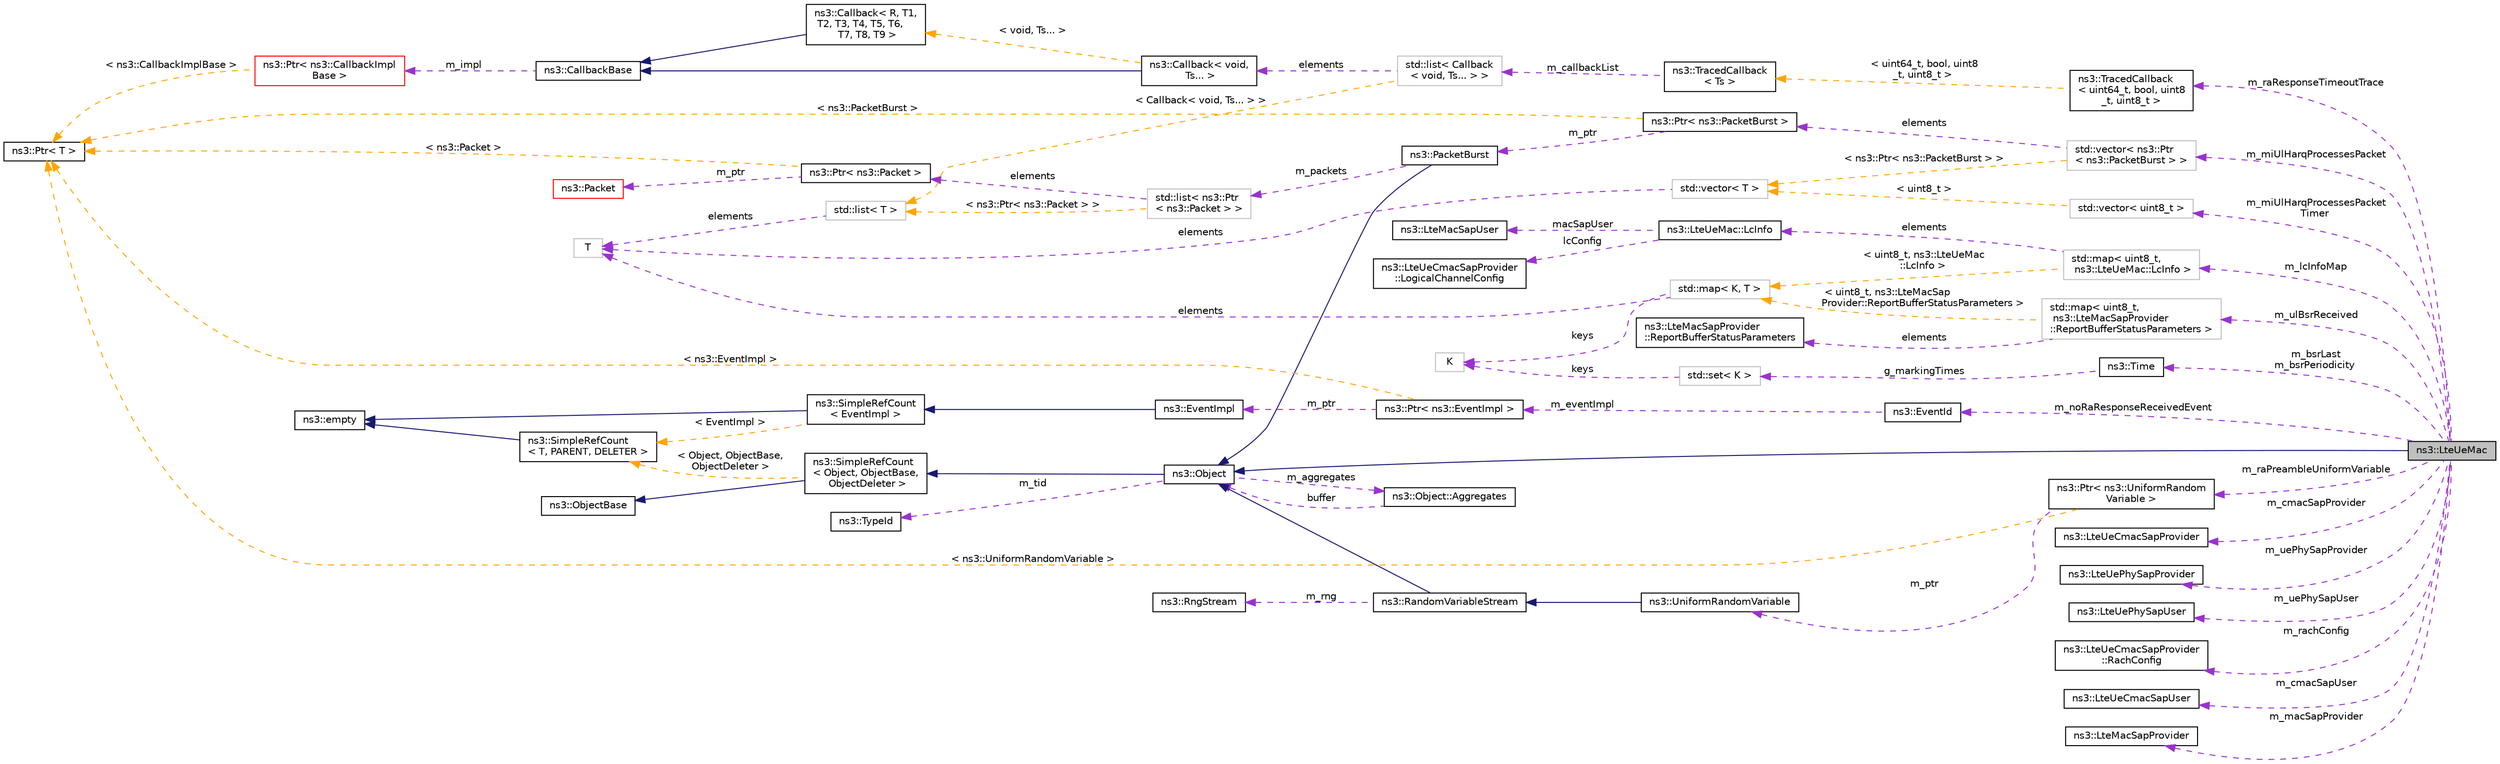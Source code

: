 digraph "ns3::LteUeMac"
{
 // LATEX_PDF_SIZE
  edge [fontname="Helvetica",fontsize="10",labelfontname="Helvetica",labelfontsize="10"];
  node [fontname="Helvetica",fontsize="10",shape=record];
  rankdir="LR";
  Node1 [label="ns3::LteUeMac",height=0.2,width=0.4,color="black", fillcolor="grey75", style="filled", fontcolor="black",tooltip=" "];
  Node2 -> Node1 [dir="back",color="midnightblue",fontsize="10",style="solid",fontname="Helvetica"];
  Node2 [label="ns3::Object",height=0.2,width=0.4,color="black", fillcolor="white", style="filled",URL="$classns3_1_1_object.html",tooltip="A base class which provides memory management and object aggregation."];
  Node3 -> Node2 [dir="back",color="midnightblue",fontsize="10",style="solid",fontname="Helvetica"];
  Node3 [label="ns3::SimpleRefCount\l\< Object, ObjectBase,\l ObjectDeleter \>",height=0.2,width=0.4,color="black", fillcolor="white", style="filled",URL="$classns3_1_1_simple_ref_count.html",tooltip=" "];
  Node4 -> Node3 [dir="back",color="midnightblue",fontsize="10",style="solid",fontname="Helvetica"];
  Node4 [label="ns3::ObjectBase",height=0.2,width=0.4,color="black", fillcolor="white", style="filled",URL="$classns3_1_1_object_base.html",tooltip="Anchor the ns-3 type and attribute system."];
  Node5 -> Node3 [dir="back",color="orange",fontsize="10",style="dashed",label=" \< Object, ObjectBase,\l ObjectDeleter \>" ,fontname="Helvetica"];
  Node5 [label="ns3::SimpleRefCount\l\< T, PARENT, DELETER \>",height=0.2,width=0.4,color="black", fillcolor="white", style="filled",URL="$classns3_1_1_simple_ref_count.html",tooltip="A template-based reference counting class."];
  Node6 -> Node5 [dir="back",color="midnightblue",fontsize="10",style="solid",fontname="Helvetica"];
  Node6 [label="ns3::empty",height=0.2,width=0.4,color="black", fillcolor="white", style="filled",URL="$classns3_1_1empty.html",tooltip="make Callback use a separate empty type"];
  Node7 -> Node2 [dir="back",color="darkorchid3",fontsize="10",style="dashed",label=" m_tid" ,fontname="Helvetica"];
  Node7 [label="ns3::TypeId",height=0.2,width=0.4,color="black", fillcolor="white", style="filled",URL="$classns3_1_1_type_id.html",tooltip="a unique identifier for an interface."];
  Node8 -> Node2 [dir="back",color="darkorchid3",fontsize="10",style="dashed",label=" m_aggregates" ,fontname="Helvetica"];
  Node8 [label="ns3::Object::Aggregates",height=0.2,width=0.4,color="black", fillcolor="white", style="filled",URL="$structns3_1_1_object_1_1_aggregates.html",tooltip="The list of Objects aggregated to this one."];
  Node2 -> Node8 [dir="back",color="darkorchid3",fontsize="10",style="dashed",label=" buffer" ,fontname="Helvetica"];
  Node9 -> Node1 [dir="back",color="darkorchid3",fontsize="10",style="dashed",label=" m_miUlHarqProcessesPacket\lTimer" ,fontname="Helvetica"];
  Node9 [label="std::vector\< uint8_t \>",height=0.2,width=0.4,color="grey75", fillcolor="white", style="filled",tooltip=" "];
  Node10 -> Node9 [dir="back",color="orange",fontsize="10",style="dashed",label=" \< uint8_t \>" ,fontname="Helvetica"];
  Node10 [label="std::vector\< T \>",height=0.2,width=0.4,color="grey75", fillcolor="white", style="filled",tooltip=" "];
  Node11 -> Node10 [dir="back",color="darkorchid3",fontsize="10",style="dashed",label=" elements" ,fontname="Helvetica"];
  Node11 [label="T",height=0.2,width=0.4,color="grey75", fillcolor="white", style="filled",tooltip=" "];
  Node12 -> Node1 [dir="back",color="darkorchid3",fontsize="10",style="dashed",label=" m_cmacSapProvider" ,fontname="Helvetica"];
  Node12 [label="ns3::LteUeCmacSapProvider",height=0.2,width=0.4,color="black", fillcolor="white", style="filled",URL="$classns3_1_1_lte_ue_cmac_sap_provider.html",tooltip="Service Access Point (SAP) offered by the UE MAC to the UE RRC."];
  Node13 -> Node1 [dir="back",color="darkorchid3",fontsize="10",style="dashed",label=" m_lcInfoMap" ,fontname="Helvetica"];
  Node13 [label="std::map\< uint8_t,\l ns3::LteUeMac::LcInfo \>",height=0.2,width=0.4,color="grey75", fillcolor="white", style="filled",tooltip=" "];
  Node14 -> Node13 [dir="back",color="darkorchid3",fontsize="10",style="dashed",label=" elements" ,fontname="Helvetica"];
  Node14 [label="ns3::LteUeMac::LcInfo",height=0.2,width=0.4,color="black", fillcolor="white", style="filled",URL="$structns3_1_1_lte_ue_mac_1_1_lc_info.html",tooltip="LcInfo structure."];
  Node15 -> Node14 [dir="back",color="darkorchid3",fontsize="10",style="dashed",label=" lcConfig" ,fontname="Helvetica"];
  Node15 [label="ns3::LteUeCmacSapProvider\l::LogicalChannelConfig",height=0.2,width=0.4,color="black", fillcolor="white", style="filled",URL="$structns3_1_1_lte_ue_cmac_sap_provider_1_1_logical_channel_config.html",tooltip="LogicalChannelConfig structure."];
  Node16 -> Node14 [dir="back",color="darkorchid3",fontsize="10",style="dashed",label=" macSapUser" ,fontname="Helvetica"];
  Node16 [label="ns3::LteMacSapUser",height=0.2,width=0.4,color="black", fillcolor="white", style="filled",URL="$classns3_1_1_lte_mac_sap_user.html",tooltip="Service Access Point (SAP) offered by the MAC to the RLC See Femto Forum MAC Scheduler Interface Spec..."];
  Node17 -> Node13 [dir="back",color="orange",fontsize="10",style="dashed",label=" \< uint8_t, ns3::LteUeMac\l::LcInfo \>" ,fontname="Helvetica"];
  Node17 [label="std::map\< K, T \>",height=0.2,width=0.4,color="grey75", fillcolor="white", style="filled",tooltip=" "];
  Node18 -> Node17 [dir="back",color="darkorchid3",fontsize="10",style="dashed",label=" keys" ,fontname="Helvetica"];
  Node18 [label="K",height=0.2,width=0.4,color="grey75", fillcolor="white", style="filled",tooltip=" "];
  Node11 -> Node17 [dir="back",color="darkorchid3",fontsize="10",style="dashed",label=" elements" ,fontname="Helvetica"];
  Node19 -> Node1 [dir="back",color="darkorchid3",fontsize="10",style="dashed",label=" m_noRaResponseReceivedEvent" ,fontname="Helvetica"];
  Node19 [label="ns3::EventId",height=0.2,width=0.4,color="black", fillcolor="white", style="filled",URL="$classns3_1_1_event_id.html",tooltip="An identifier for simulation events."];
  Node20 -> Node19 [dir="back",color="darkorchid3",fontsize="10",style="dashed",label=" m_eventImpl" ,fontname="Helvetica"];
  Node20 [label="ns3::Ptr\< ns3::EventImpl \>",height=0.2,width=0.4,color="black", fillcolor="white", style="filled",URL="$classns3_1_1_ptr.html",tooltip=" "];
  Node21 -> Node20 [dir="back",color="darkorchid3",fontsize="10",style="dashed",label=" m_ptr" ,fontname="Helvetica"];
  Node21 [label="ns3::EventImpl",height=0.2,width=0.4,color="black", fillcolor="white", style="filled",URL="$classns3_1_1_event_impl.html",tooltip="A simulation event."];
  Node22 -> Node21 [dir="back",color="midnightblue",fontsize="10",style="solid",fontname="Helvetica"];
  Node22 [label="ns3::SimpleRefCount\l\< EventImpl \>",height=0.2,width=0.4,color="black", fillcolor="white", style="filled",URL="$classns3_1_1_simple_ref_count.html",tooltip=" "];
  Node6 -> Node22 [dir="back",color="midnightblue",fontsize="10",style="solid",fontname="Helvetica"];
  Node5 -> Node22 [dir="back",color="orange",fontsize="10",style="dashed",label=" \< EventImpl \>" ,fontname="Helvetica"];
  Node23 -> Node20 [dir="back",color="orange",fontsize="10",style="dashed",label=" \< ns3::EventImpl \>" ,fontname="Helvetica"];
  Node23 [label="ns3::Ptr\< T \>",height=0.2,width=0.4,color="black", fillcolor="white", style="filled",URL="$classns3_1_1_ptr.html",tooltip="Smart pointer class similar to boost::intrusive_ptr."];
  Node24 -> Node1 [dir="back",color="darkorchid3",fontsize="10",style="dashed",label=" m_uePhySapProvider" ,fontname="Helvetica"];
  Node24 [label="ns3::LteUePhySapProvider",height=0.2,width=0.4,color="black", fillcolor="white", style="filled",URL="$classns3_1_1_lte_ue_phy_sap_provider.html",tooltip="Service Access Point (SAP) offered by the UE-PHY to the UE-MAC."];
  Node25 -> Node1 [dir="back",color="darkorchid3",fontsize="10",style="dashed",label=" m_ulBsrReceived" ,fontname="Helvetica"];
  Node25 [label="std::map\< uint8_t,\l ns3::LteMacSapProvider\l::ReportBufferStatusParameters \>",height=0.2,width=0.4,color="grey75", fillcolor="white", style="filled",tooltip=" "];
  Node26 -> Node25 [dir="back",color="darkorchid3",fontsize="10",style="dashed",label=" elements" ,fontname="Helvetica"];
  Node26 [label="ns3::LteMacSapProvider\l::ReportBufferStatusParameters",height=0.2,width=0.4,color="black", fillcolor="white", style="filled",URL="$structns3_1_1_lte_mac_sap_provider_1_1_report_buffer_status_parameters.html",tooltip="Parameters for LteMacSapProvider::ReportBufferStatus."];
  Node17 -> Node25 [dir="back",color="orange",fontsize="10",style="dashed",label=" \< uint8_t, ns3::LteMacSap\lProvider::ReportBufferStatusParameters \>" ,fontname="Helvetica"];
  Node27 -> Node1 [dir="back",color="darkorchid3",fontsize="10",style="dashed",label=" m_uePhySapUser" ,fontname="Helvetica"];
  Node27 [label="ns3::LteUePhySapUser",height=0.2,width=0.4,color="black", fillcolor="white", style="filled",URL="$classns3_1_1_lte_ue_phy_sap_user.html",tooltip="Service Access Point (SAP) offered by the PHY to the MAC."];
  Node28 -> Node1 [dir="back",color="darkorchid3",fontsize="10",style="dashed",label=" m_rachConfig" ,fontname="Helvetica"];
  Node28 [label="ns3::LteUeCmacSapProvider\l::RachConfig",height=0.2,width=0.4,color="black", fillcolor="white", style="filled",URL="$structns3_1_1_lte_ue_cmac_sap_provider_1_1_rach_config.html",tooltip="RachConfig structure."];
  Node29 -> Node1 [dir="back",color="darkorchid3",fontsize="10",style="dashed",label=" m_bsrLast\nm_bsrPeriodicity" ,fontname="Helvetica"];
  Node29 [label="ns3::Time",height=0.2,width=0.4,color="black", fillcolor="white", style="filled",URL="$classns3_1_1_time.html",tooltip="Simulation virtual time values and global simulation resolution."];
  Node30 -> Node29 [dir="back",color="darkorchid3",fontsize="10",style="dashed",label=" g_markingTimes" ,fontname="Helvetica"];
  Node30 [label="std::set\< K \>",height=0.2,width=0.4,color="grey75", fillcolor="white", style="filled",tooltip=" "];
  Node18 -> Node30 [dir="back",color="darkorchid3",fontsize="10",style="dashed",label=" keys" ,fontname="Helvetica"];
  Node31 -> Node1 [dir="back",color="darkorchid3",fontsize="10",style="dashed",label=" m_miUlHarqProcessesPacket" ,fontname="Helvetica"];
  Node31 [label="std::vector\< ns3::Ptr\l\< ns3::PacketBurst \> \>",height=0.2,width=0.4,color="grey75", fillcolor="white", style="filled",tooltip=" "];
  Node32 -> Node31 [dir="back",color="darkorchid3",fontsize="10",style="dashed",label=" elements" ,fontname="Helvetica"];
  Node32 [label="ns3::Ptr\< ns3::PacketBurst \>",height=0.2,width=0.4,color="black", fillcolor="white", style="filled",URL="$classns3_1_1_ptr.html",tooltip=" "];
  Node33 -> Node32 [dir="back",color="darkorchid3",fontsize="10",style="dashed",label=" m_ptr" ,fontname="Helvetica"];
  Node33 [label="ns3::PacketBurst",height=0.2,width=0.4,color="black", fillcolor="white", style="filled",URL="$classns3_1_1_packet_burst.html",tooltip="this class implement a burst as a list of packets"];
  Node2 -> Node33 [dir="back",color="midnightblue",fontsize="10",style="solid",fontname="Helvetica"];
  Node34 -> Node33 [dir="back",color="darkorchid3",fontsize="10",style="dashed",label=" m_packets" ,fontname="Helvetica"];
  Node34 [label="std::list\< ns3::Ptr\l\< ns3::Packet \> \>",height=0.2,width=0.4,color="grey75", fillcolor="white", style="filled",tooltip=" "];
  Node35 -> Node34 [dir="back",color="darkorchid3",fontsize="10",style="dashed",label=" elements" ,fontname="Helvetica"];
  Node35 [label="ns3::Ptr\< ns3::Packet \>",height=0.2,width=0.4,color="black", fillcolor="white", style="filled",URL="$classns3_1_1_ptr.html",tooltip=" "];
  Node36 -> Node35 [dir="back",color="darkorchid3",fontsize="10",style="dashed",label=" m_ptr" ,fontname="Helvetica"];
  Node36 [label="ns3::Packet",height=0.2,width=0.4,color="red", fillcolor="white", style="filled",URL="$classns3_1_1_packet.html",tooltip="network packets"];
  Node23 -> Node35 [dir="back",color="orange",fontsize="10",style="dashed",label=" \< ns3::Packet \>" ,fontname="Helvetica"];
  Node52 -> Node34 [dir="back",color="orange",fontsize="10",style="dashed",label=" \< ns3::Ptr\< ns3::Packet \> \>" ,fontname="Helvetica"];
  Node52 [label="std::list\< T \>",height=0.2,width=0.4,color="grey75", fillcolor="white", style="filled",tooltip=" "];
  Node11 -> Node52 [dir="back",color="darkorchid3",fontsize="10",style="dashed",label=" elements" ,fontname="Helvetica"];
  Node23 -> Node32 [dir="back",color="orange",fontsize="10",style="dashed",label=" \< ns3::PacketBurst \>" ,fontname="Helvetica"];
  Node10 -> Node31 [dir="back",color="orange",fontsize="10",style="dashed",label=" \< ns3::Ptr\< ns3::PacketBurst \> \>" ,fontname="Helvetica"];
  Node53 -> Node1 [dir="back",color="darkorchid3",fontsize="10",style="dashed",label=" m_raPreambleUniformVariable" ,fontname="Helvetica"];
  Node53 [label="ns3::Ptr\< ns3::UniformRandom\lVariable \>",height=0.2,width=0.4,color="black", fillcolor="white", style="filled",URL="$classns3_1_1_ptr.html",tooltip=" "];
  Node54 -> Node53 [dir="back",color="darkorchid3",fontsize="10",style="dashed",label=" m_ptr" ,fontname="Helvetica"];
  Node54 [label="ns3::UniformRandomVariable",height=0.2,width=0.4,color="black", fillcolor="white", style="filled",URL="$classns3_1_1_uniform_random_variable.html",tooltip="The uniform distribution Random Number Generator (RNG)."];
  Node55 -> Node54 [dir="back",color="midnightblue",fontsize="10",style="solid",fontname="Helvetica"];
  Node55 [label="ns3::RandomVariableStream",height=0.2,width=0.4,color="black", fillcolor="white", style="filled",URL="$classns3_1_1_random_variable_stream.html",tooltip="The basic uniform Random Number Generator (RNG)."];
  Node2 -> Node55 [dir="back",color="midnightblue",fontsize="10",style="solid",fontname="Helvetica"];
  Node56 -> Node55 [dir="back",color="darkorchid3",fontsize="10",style="dashed",label=" m_rng" ,fontname="Helvetica"];
  Node56 [label="ns3::RngStream",height=0.2,width=0.4,color="black", fillcolor="white", style="filled",URL="$classns3_1_1_rng_stream.html",tooltip="Combined Multiple-Recursive Generator MRG32k3a."];
  Node23 -> Node53 [dir="back",color="orange",fontsize="10",style="dashed",label=" \< ns3::UniformRandomVariable \>" ,fontname="Helvetica"];
  Node57 -> Node1 [dir="back",color="darkorchid3",fontsize="10",style="dashed",label=" m_cmacSapUser" ,fontname="Helvetica"];
  Node57 [label="ns3::LteUeCmacSapUser",height=0.2,width=0.4,color="black", fillcolor="white", style="filled",URL="$classns3_1_1_lte_ue_cmac_sap_user.html",tooltip="Service Access Point (SAP) offered by the UE MAC to the UE RRC."];
  Node58 -> Node1 [dir="back",color="darkorchid3",fontsize="10",style="dashed",label=" m_macSapProvider" ,fontname="Helvetica"];
  Node58 [label="ns3::LteMacSapProvider",height=0.2,width=0.4,color="black", fillcolor="white", style="filled",URL="$classns3_1_1_lte_mac_sap_provider.html",tooltip="Service Access Point (SAP) offered by the MAC to the RLC See Femto Forum MAC Scheduler Interface Spec..."];
  Node59 -> Node1 [dir="back",color="darkorchid3",fontsize="10",style="dashed",label=" m_raResponseTimeoutTrace" ,fontname="Helvetica"];
  Node59 [label="ns3::TracedCallback\l\< uint64_t, bool, uint8\l_t, uint8_t \>",height=0.2,width=0.4,color="black", fillcolor="white", style="filled",URL="$classns3_1_1_traced_callback.html",tooltip=" "];
  Node60 -> Node59 [dir="back",color="orange",fontsize="10",style="dashed",label=" \< uint64_t, bool, uint8\l_t, uint8_t \>" ,fontname="Helvetica"];
  Node60 [label="ns3::TracedCallback\l\< Ts \>",height=0.2,width=0.4,color="black", fillcolor="white", style="filled",URL="$classns3_1_1_traced_callback.html",tooltip="Forward calls to a chain of Callback."];
  Node61 -> Node60 [dir="back",color="darkorchid3",fontsize="10",style="dashed",label=" m_callbackList" ,fontname="Helvetica"];
  Node61 [label="std::list\< Callback\l\< void, Ts... \> \>",height=0.2,width=0.4,color="grey75", fillcolor="white", style="filled",tooltip=" "];
  Node62 -> Node61 [dir="back",color="darkorchid3",fontsize="10",style="dashed",label=" elements" ,fontname="Helvetica"];
  Node62 [label="ns3::Callback\< void,\l Ts... \>",height=0.2,width=0.4,color="black", fillcolor="white", style="filled",URL="$classns3_1_1_callback.html",tooltip=" "];
  Node63 -> Node62 [dir="back",color="midnightblue",fontsize="10",style="solid",fontname="Helvetica"];
  Node63 [label="ns3::CallbackBase",height=0.2,width=0.4,color="black", fillcolor="white", style="filled",URL="$classns3_1_1_callback_base.html",tooltip="Base class for Callback class."];
  Node64 -> Node63 [dir="back",color="darkorchid3",fontsize="10",style="dashed",label=" m_impl" ,fontname="Helvetica"];
  Node64 [label="ns3::Ptr\< ns3::CallbackImpl\lBase \>",height=0.2,width=0.4,color="red", fillcolor="white", style="filled",URL="$classns3_1_1_ptr.html",tooltip=" "];
  Node23 -> Node64 [dir="back",color="orange",fontsize="10",style="dashed",label=" \< ns3::CallbackImplBase \>" ,fontname="Helvetica"];
  Node67 -> Node62 [dir="back",color="orange",fontsize="10",style="dashed",label=" \< void, Ts... \>" ,fontname="Helvetica"];
  Node67 [label="ns3::Callback\< R, T1,\l T2, T3, T4, T5, T6,\l T7, T8, T9 \>",height=0.2,width=0.4,color="black", fillcolor="white", style="filled",URL="$classns3_1_1_callback.html",tooltip="Callback template class."];
  Node63 -> Node67 [dir="back",color="midnightblue",fontsize="10",style="solid",fontname="Helvetica"];
  Node52 -> Node61 [dir="back",color="orange",fontsize="10",style="dashed",label=" \< Callback\< void, Ts... \> \>" ,fontname="Helvetica"];
}
